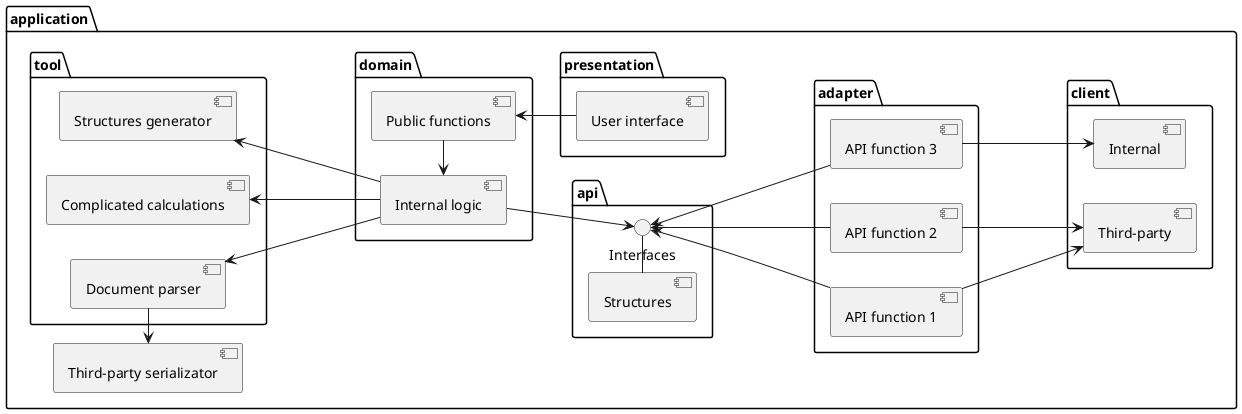 @startuml
'https://plantuml.com/component-diagram

left to right direction

package application {

package presentation {
[User interface]
}

package domain {
[Internal logic]
[Public functions]
}

package tool {
[Document parser]
[Complicated calculations]
[Structures generator]
}

package api {
[Structures] - () Interfaces
}

package adapter {
[API function 1]
[API function 2]
[API function 3]
}

package client {
[Internal]
[Third-party]
}

[User interface] -up-> [Public functions]
[Internal logic] <- [Public functions]
[Internal logic] --> Interfaces
[Document parser] -> [Third-party serializator]
[Complicated calculations] <-down-- [Internal logic]
[Structures generator] <-down- [Internal logic]
[Document parser] <-down- [Internal logic]
Interfaces <--- [API function 1]
Interfaces <-- [API function 2]
Interfaces <-- [API function 3]
[API function 1] ---> [Third-party]
[API function 2] --> [Third-party]
[API function 3] --> [Internal]
}

@enduml
